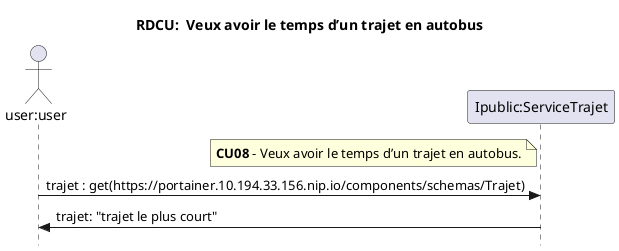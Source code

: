 @startuml
title RDCU:  Veux avoir le temps d’un trajet en autobus
skinparam Style strictuml
actor "user:user" as ctrl
participant "Ipublic:ServiceTrajet" as Ipublic
note left of Ipublic:**CU08** - Veux avoir le temps d’un trajet en autobus.

ctrl -> Ipublic: trajet : get(https://portainer.10.194.33.156.nip.io/components/schemas/Trajet)
Ipublic -> ctrl:  trajet: "trajet le plus court"

@enduml